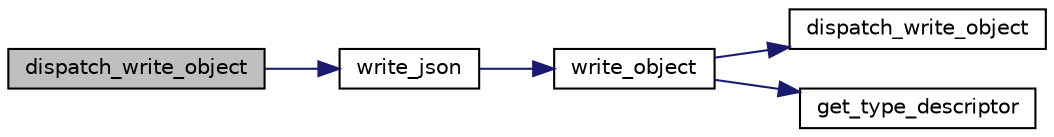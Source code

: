digraph "dispatch_write_object"
{
  edge [fontname="Helvetica",fontsize="10",labelfontname="Helvetica",labelfontsize="10"];
  node [fontname="Helvetica",fontsize="10",shape=record];
  rankdir="LR";
  Node5 [label="dispatch_write_object",height=0.2,width=0.4,color="black", fillcolor="grey75", style="filled", fontcolor="black"];
  Node5 -> Node6 [color="midnightblue",fontsize="10",style="solid",fontname="Helvetica"];
  Node6 [label="write_json",height=0.2,width=0.4,color="black", fillcolor="white", style="filled",URL="$json_8h.html#a783400e6601ed872ab20d780fd558b34"];
  Node6 -> Node7 [color="midnightblue",fontsize="10",style="solid",fontname="Helvetica"];
  Node7 [label="write_object",height=0.2,width=0.4,color="black", fillcolor="white", style="filled",URL="$json_8h.html#add1608bff3bc50f6f498f20fcef44be1"];
  Node7 -> Node8 [color="midnightblue",fontsize="10",style="solid",fontname="Helvetica"];
  Node8 [label="dispatch_write_object",height=0.2,width=0.4,color="black", fillcolor="white", style="filled",URL="$class__descriptor_8h.html#a649c17a92bc90b6dfb20d558796c848a"];
  Node7 -> Node9 [color="midnightblue",fontsize="10",style="solid",fontname="Helvetica"];
  Node9 [label="get_type_descriptor",height=0.2,width=0.4,color="black", fillcolor="white", style="filled",URL="$class__descriptor_8h.html#a94023ec1f1e10ea3ca358f63ada6ad12"];
}
